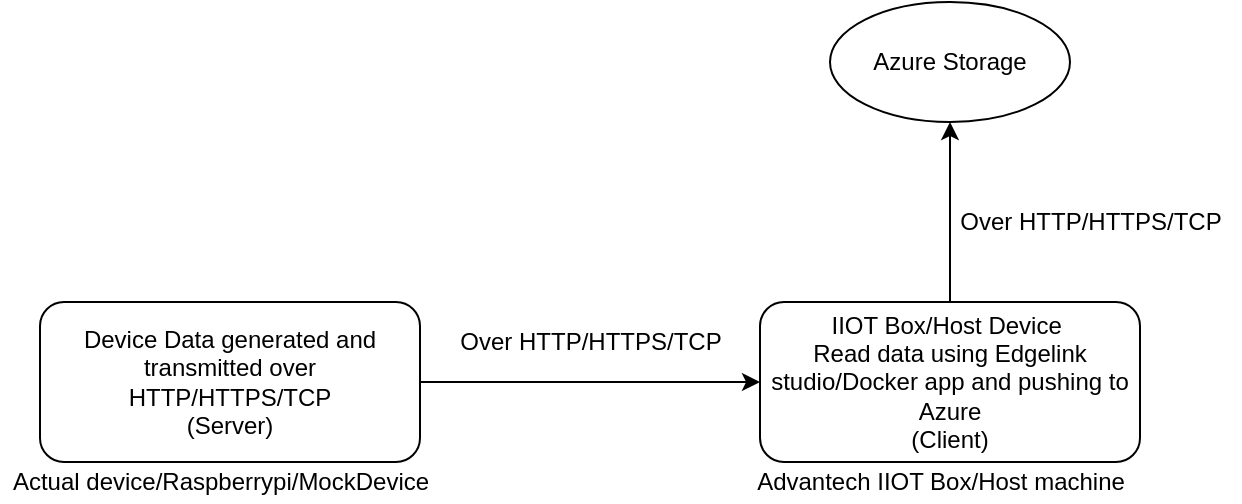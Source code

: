 <mxfile version="16.6.6" type="github"><diagram id="-xiKRd-Bos9wqLAC9QQs" name="Page-1"><mxGraphModel dx="1022" dy="446" grid="1" gridSize="10" guides="1" tooltips="1" connect="1" arrows="1" fold="1" page="1" pageScale="1" pageWidth="850" pageHeight="1100" math="0" shadow="0"><root><mxCell id="0"/><mxCell id="1" parent="0"/><mxCell id="721xxDG18nXBm--lyNz6-4" value="" style="edgeStyle=orthogonalEdgeStyle;rounded=0;orthogonalLoop=1;jettySize=auto;html=1;" edge="1" parent="1" source="721xxDG18nXBm--lyNz6-1" target="721xxDG18nXBm--lyNz6-3"><mxGeometry relative="1" as="geometry"/></mxCell><mxCell id="721xxDG18nXBm--lyNz6-1" value="Device Data generated and transmitted over HTTP/HTTPS/TCP&lt;br&gt;(Server)" style="rounded=1;whiteSpace=wrap;html=1;" vertex="1" parent="1"><mxGeometry x="40" y="170" width="190" height="80" as="geometry"/></mxCell><mxCell id="721xxDG18nXBm--lyNz6-2" value="Actual device/Raspberrypi/MockDevice" style="text;html=1;align=center;verticalAlign=middle;resizable=0;points=[];autosize=1;strokeColor=none;fillColor=none;" vertex="1" parent="1"><mxGeometry x="20" y="250" width="220" height="20" as="geometry"/></mxCell><mxCell id="721xxDG18nXBm--lyNz6-7" value="" style="edgeStyle=orthogonalEdgeStyle;rounded=0;orthogonalLoop=1;jettySize=auto;html=1;" edge="1" parent="1" source="721xxDG18nXBm--lyNz6-3" target="721xxDG18nXBm--lyNz6-6"><mxGeometry relative="1" as="geometry"/></mxCell><mxCell id="721xxDG18nXBm--lyNz6-3" value="IIOT Box/Host Device&amp;nbsp;&lt;br&gt;Read data using Edgelink studio/Docker app and pushing to Azure&lt;br&gt;(Client)" style="rounded=1;whiteSpace=wrap;html=1;" vertex="1" parent="1"><mxGeometry x="400" y="170" width="190" height="80" as="geometry"/></mxCell><mxCell id="721xxDG18nXBm--lyNz6-5" value="Over HTTP/HTTPS/TCP" style="text;html=1;align=center;verticalAlign=middle;resizable=0;points=[];autosize=1;strokeColor=none;fillColor=none;" vertex="1" parent="1"><mxGeometry x="240" y="180" width="150" height="20" as="geometry"/></mxCell><mxCell id="721xxDG18nXBm--lyNz6-6" value="Azure Storage" style="ellipse;whiteSpace=wrap;html=1;rounded=1;" vertex="1" parent="1"><mxGeometry x="435" y="20" width="120" height="60" as="geometry"/></mxCell><mxCell id="721xxDG18nXBm--lyNz6-8" value="Over HTTP/HTTPS/TCP" style="text;html=1;align=center;verticalAlign=middle;resizable=0;points=[];autosize=1;strokeColor=none;fillColor=none;" vertex="1" parent="1"><mxGeometry x="490" y="120" width="150" height="20" as="geometry"/></mxCell><mxCell id="721xxDG18nXBm--lyNz6-9" value="Advantech IIOT Box/Host machine" style="text;html=1;align=center;verticalAlign=middle;resizable=0;points=[];autosize=1;strokeColor=none;fillColor=none;" vertex="1" parent="1"><mxGeometry x="390" y="250" width="200" height="20" as="geometry"/></mxCell></root></mxGraphModel></diagram></mxfile>